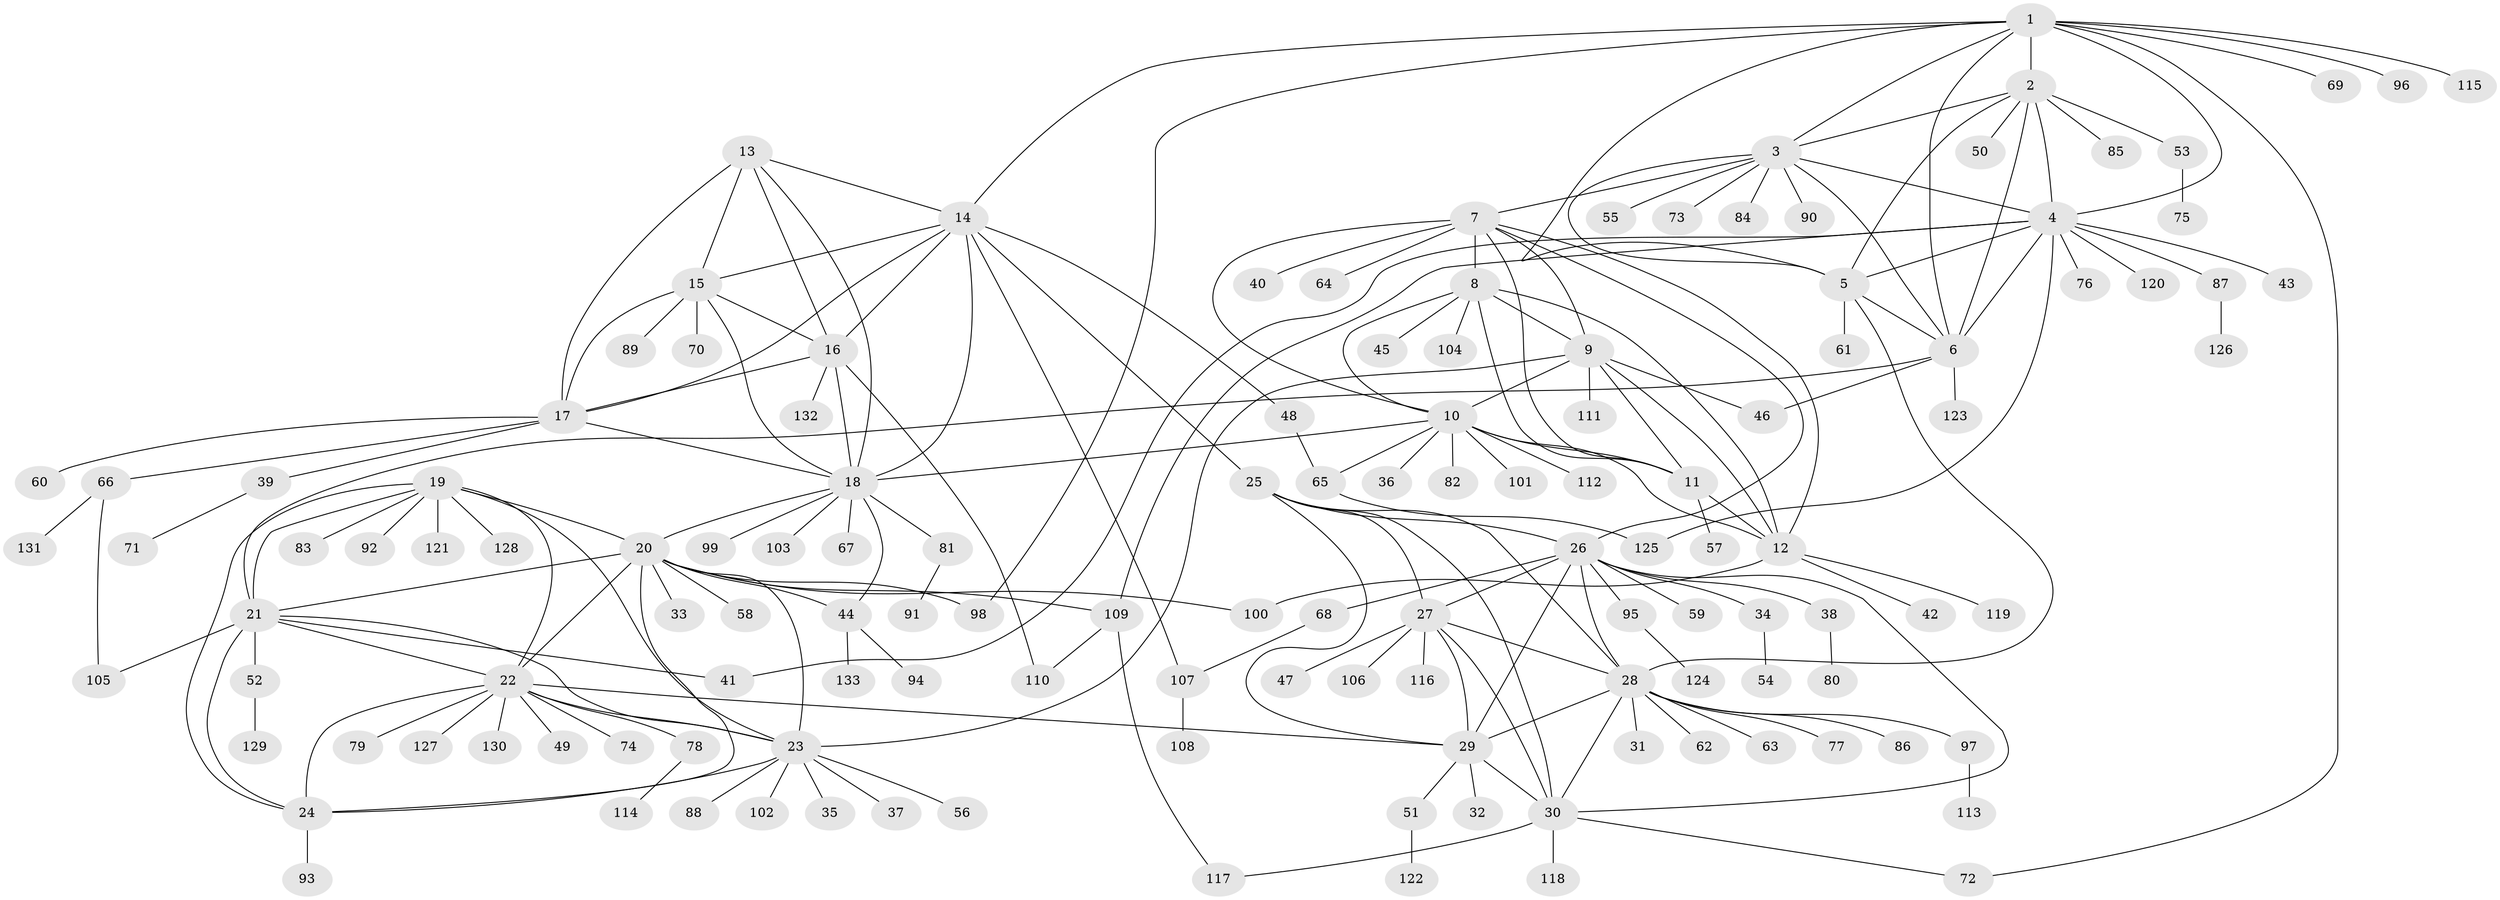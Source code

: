 // coarse degree distribution, {8: 0.04477611940298507, 7: 0.07462686567164178, 9: 0.029850746268656716, 6: 0.05970149253731343, 15: 0.014925373134328358, 5: 0.05970149253731343, 4: 0.029850746268656716, 10: 0.04477611940298507, 11: 0.014925373134328358, 1: 0.4626865671641791, 3: 0.05970149253731343, 2: 0.1044776119402985}
// Generated by graph-tools (version 1.1) at 2025/52/03/04/25 22:52:30]
// undirected, 133 vertices, 201 edges
graph export_dot {
  node [color=gray90,style=filled];
  1;
  2;
  3;
  4;
  5;
  6;
  7;
  8;
  9;
  10;
  11;
  12;
  13;
  14;
  15;
  16;
  17;
  18;
  19;
  20;
  21;
  22;
  23;
  24;
  25;
  26;
  27;
  28;
  29;
  30;
  31;
  32;
  33;
  34;
  35;
  36;
  37;
  38;
  39;
  40;
  41;
  42;
  43;
  44;
  45;
  46;
  47;
  48;
  49;
  50;
  51;
  52;
  53;
  54;
  55;
  56;
  57;
  58;
  59;
  60;
  61;
  62;
  63;
  64;
  65;
  66;
  67;
  68;
  69;
  70;
  71;
  72;
  73;
  74;
  75;
  76;
  77;
  78;
  79;
  80;
  81;
  82;
  83;
  84;
  85;
  86;
  87;
  88;
  89;
  90;
  91;
  92;
  93;
  94;
  95;
  96;
  97;
  98;
  99;
  100;
  101;
  102;
  103;
  104;
  105;
  106;
  107;
  108;
  109;
  110;
  111;
  112;
  113;
  114;
  115;
  116;
  117;
  118;
  119;
  120;
  121;
  122;
  123;
  124;
  125;
  126;
  127;
  128;
  129;
  130;
  131;
  132;
  133;
  1 -- 2;
  1 -- 3;
  1 -- 4;
  1 -- 5;
  1 -- 6;
  1 -- 14;
  1 -- 69;
  1 -- 72;
  1 -- 96;
  1 -- 98;
  1 -- 115;
  2 -- 3;
  2 -- 4;
  2 -- 5;
  2 -- 6;
  2 -- 50;
  2 -- 53;
  2 -- 85;
  3 -- 4;
  3 -- 5;
  3 -- 6;
  3 -- 7;
  3 -- 55;
  3 -- 73;
  3 -- 84;
  3 -- 90;
  4 -- 5;
  4 -- 6;
  4 -- 41;
  4 -- 43;
  4 -- 76;
  4 -- 87;
  4 -- 109;
  4 -- 120;
  4 -- 125;
  5 -- 6;
  5 -- 28;
  5 -- 61;
  6 -- 21;
  6 -- 46;
  6 -- 123;
  7 -- 8;
  7 -- 9;
  7 -- 10;
  7 -- 11;
  7 -- 12;
  7 -- 26;
  7 -- 40;
  7 -- 64;
  8 -- 9;
  8 -- 10;
  8 -- 11;
  8 -- 12;
  8 -- 45;
  8 -- 104;
  9 -- 10;
  9 -- 11;
  9 -- 12;
  9 -- 23;
  9 -- 46;
  9 -- 111;
  10 -- 11;
  10 -- 12;
  10 -- 18;
  10 -- 36;
  10 -- 65;
  10 -- 82;
  10 -- 101;
  10 -- 112;
  11 -- 12;
  11 -- 57;
  12 -- 42;
  12 -- 100;
  12 -- 119;
  13 -- 14;
  13 -- 15;
  13 -- 16;
  13 -- 17;
  13 -- 18;
  14 -- 15;
  14 -- 16;
  14 -- 17;
  14 -- 18;
  14 -- 25;
  14 -- 48;
  14 -- 107;
  15 -- 16;
  15 -- 17;
  15 -- 18;
  15 -- 70;
  15 -- 89;
  16 -- 17;
  16 -- 18;
  16 -- 110;
  16 -- 132;
  17 -- 18;
  17 -- 39;
  17 -- 60;
  17 -- 66;
  18 -- 20;
  18 -- 44;
  18 -- 67;
  18 -- 81;
  18 -- 99;
  18 -- 103;
  19 -- 20;
  19 -- 21;
  19 -- 22;
  19 -- 23;
  19 -- 24;
  19 -- 83;
  19 -- 92;
  19 -- 121;
  19 -- 128;
  20 -- 21;
  20 -- 22;
  20 -- 23;
  20 -- 24;
  20 -- 33;
  20 -- 44;
  20 -- 58;
  20 -- 98;
  20 -- 100;
  20 -- 109;
  21 -- 22;
  21 -- 23;
  21 -- 24;
  21 -- 41;
  21 -- 52;
  21 -- 105;
  22 -- 23;
  22 -- 24;
  22 -- 29;
  22 -- 49;
  22 -- 74;
  22 -- 78;
  22 -- 79;
  22 -- 127;
  22 -- 130;
  23 -- 24;
  23 -- 35;
  23 -- 37;
  23 -- 56;
  23 -- 88;
  23 -- 102;
  24 -- 93;
  25 -- 26;
  25 -- 27;
  25 -- 28;
  25 -- 29;
  25 -- 30;
  26 -- 27;
  26 -- 28;
  26 -- 29;
  26 -- 30;
  26 -- 34;
  26 -- 38;
  26 -- 59;
  26 -- 68;
  26 -- 95;
  27 -- 28;
  27 -- 29;
  27 -- 30;
  27 -- 47;
  27 -- 106;
  27 -- 116;
  28 -- 29;
  28 -- 30;
  28 -- 31;
  28 -- 62;
  28 -- 63;
  28 -- 77;
  28 -- 86;
  28 -- 97;
  29 -- 30;
  29 -- 32;
  29 -- 51;
  30 -- 72;
  30 -- 117;
  30 -- 118;
  34 -- 54;
  38 -- 80;
  39 -- 71;
  44 -- 94;
  44 -- 133;
  48 -- 65;
  51 -- 122;
  52 -- 129;
  53 -- 75;
  65 -- 125;
  66 -- 105;
  66 -- 131;
  68 -- 107;
  78 -- 114;
  81 -- 91;
  87 -- 126;
  95 -- 124;
  97 -- 113;
  107 -- 108;
  109 -- 110;
  109 -- 117;
}
